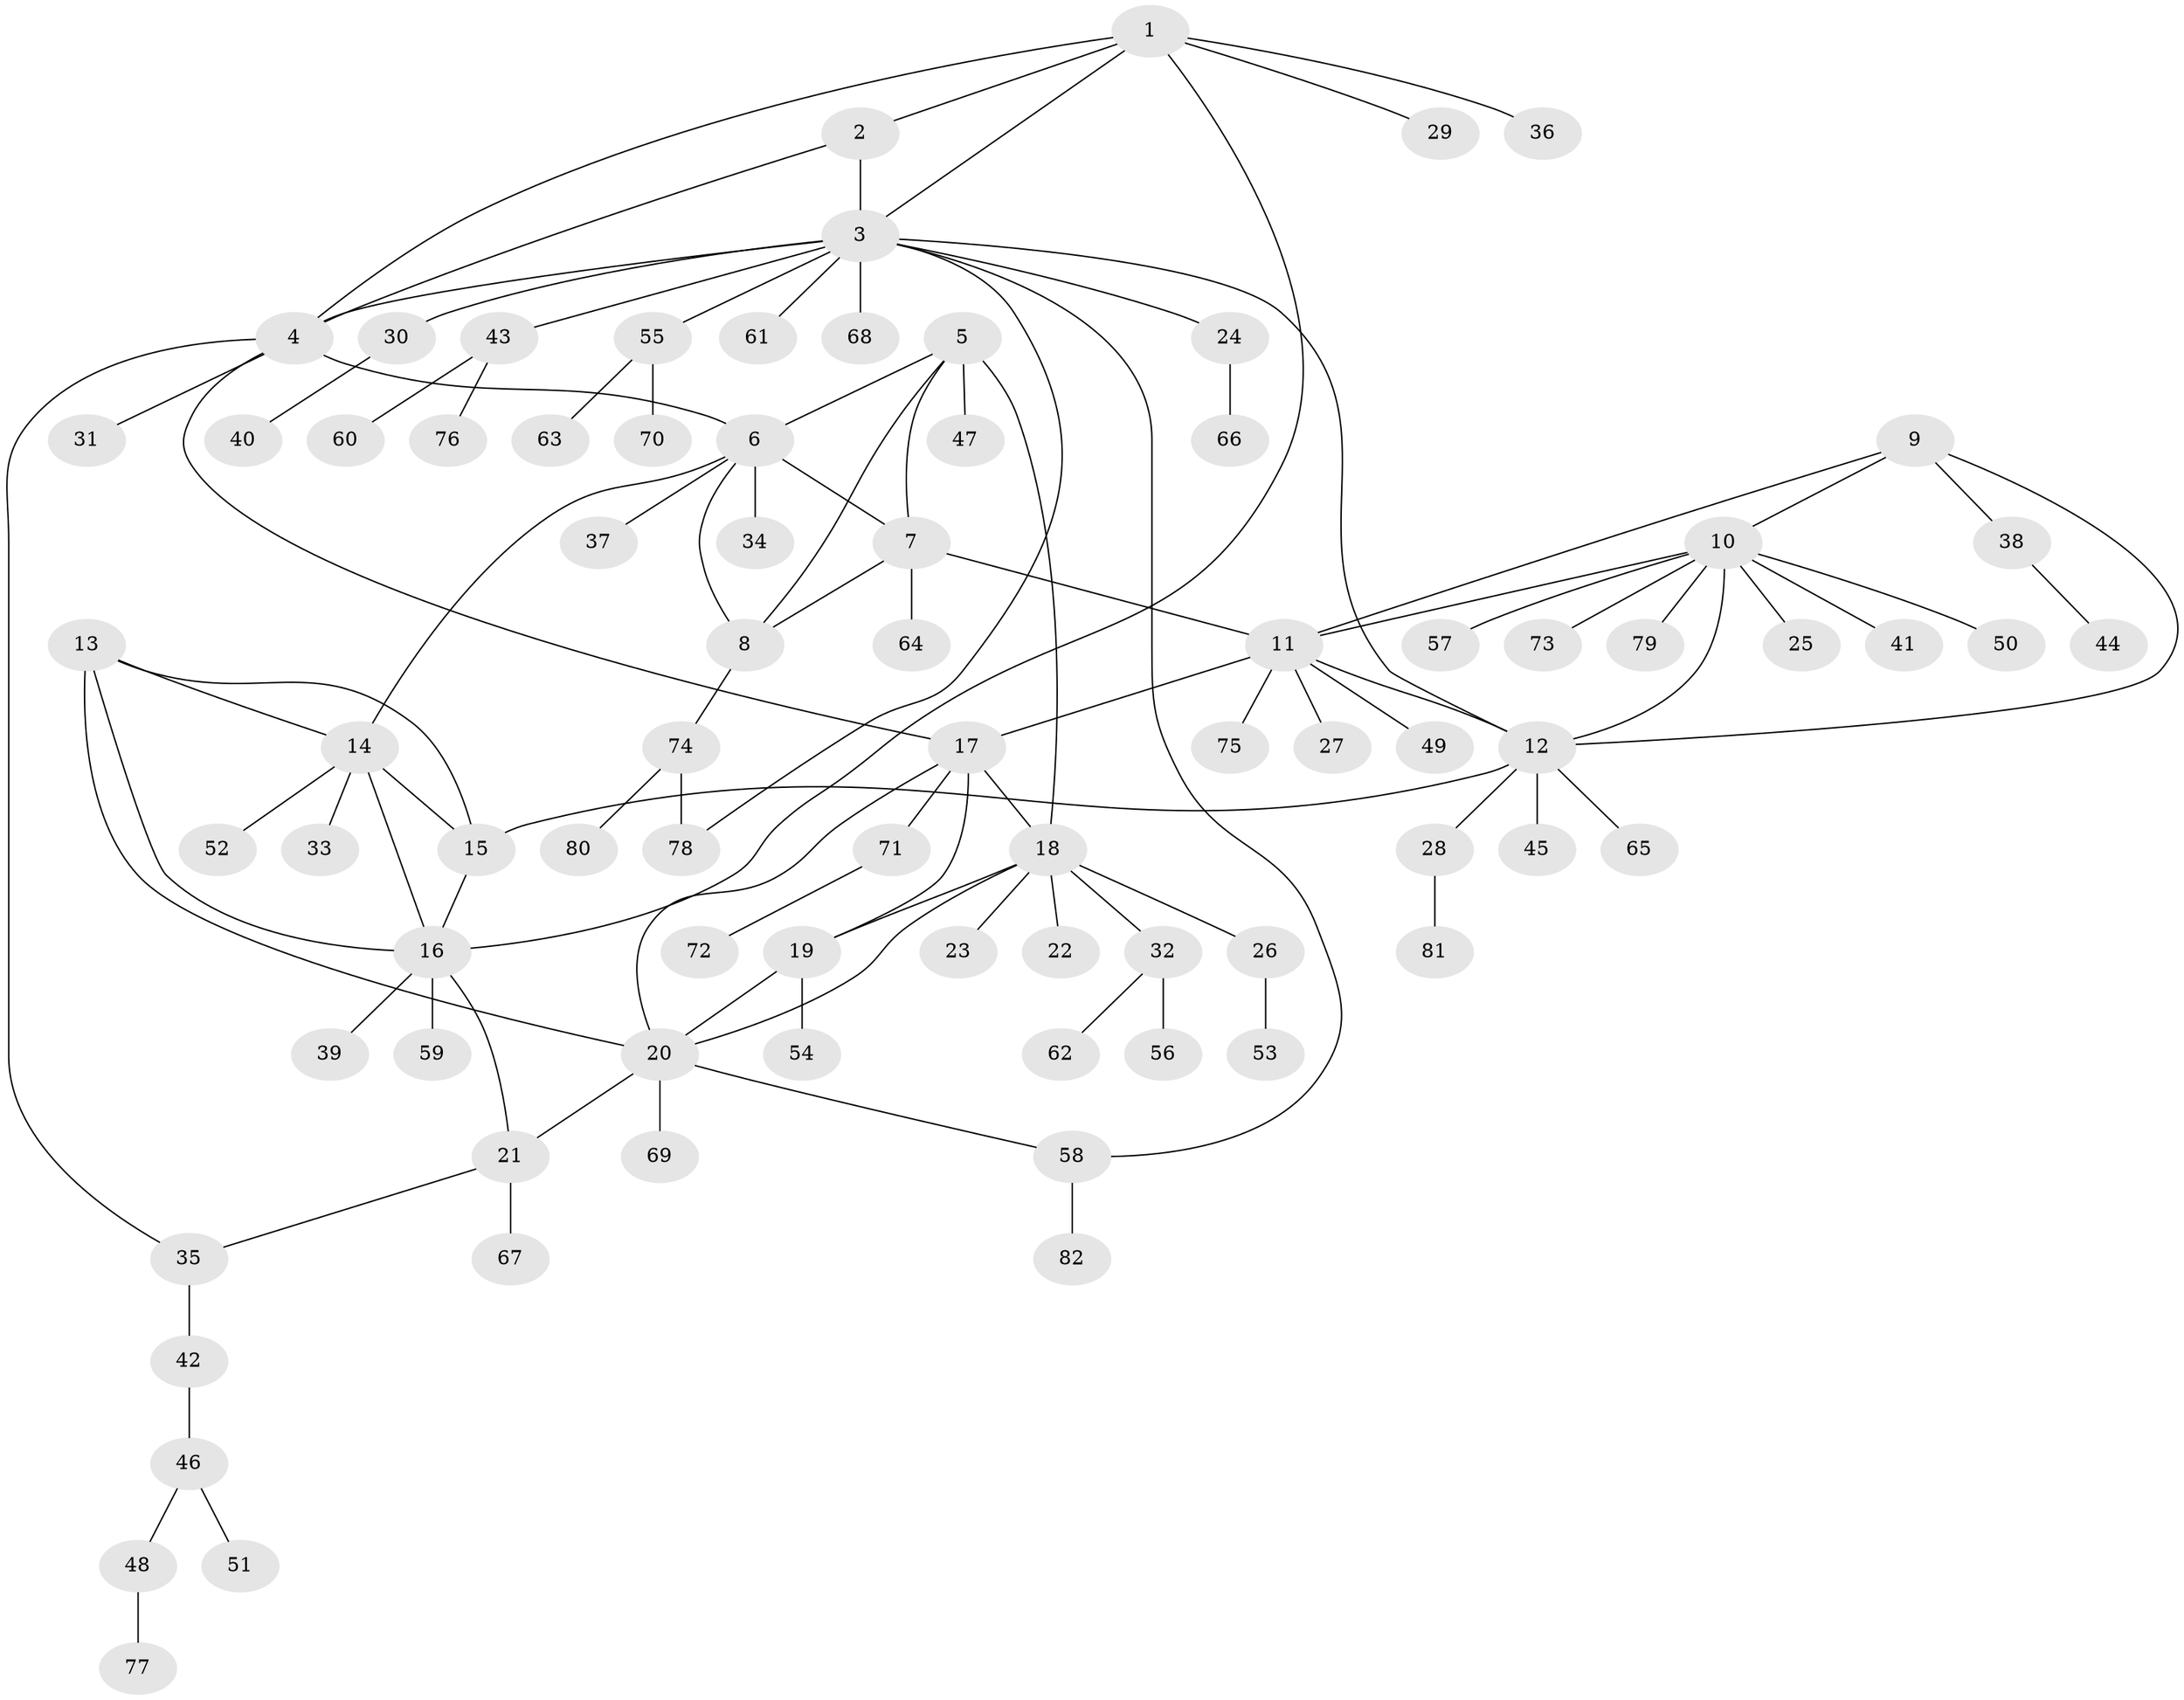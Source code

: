 // Generated by graph-tools (version 1.1) at 2025/16/03/09/25 04:16:03]
// undirected, 82 vertices, 106 edges
graph export_dot {
graph [start="1"]
  node [color=gray90,style=filled];
  1;
  2;
  3;
  4;
  5;
  6;
  7;
  8;
  9;
  10;
  11;
  12;
  13;
  14;
  15;
  16;
  17;
  18;
  19;
  20;
  21;
  22;
  23;
  24;
  25;
  26;
  27;
  28;
  29;
  30;
  31;
  32;
  33;
  34;
  35;
  36;
  37;
  38;
  39;
  40;
  41;
  42;
  43;
  44;
  45;
  46;
  47;
  48;
  49;
  50;
  51;
  52;
  53;
  54;
  55;
  56;
  57;
  58;
  59;
  60;
  61;
  62;
  63;
  64;
  65;
  66;
  67;
  68;
  69;
  70;
  71;
  72;
  73;
  74;
  75;
  76;
  77;
  78;
  79;
  80;
  81;
  82;
  1 -- 2;
  1 -- 3;
  1 -- 4;
  1 -- 16;
  1 -- 29;
  1 -- 36;
  2 -- 3;
  2 -- 4;
  3 -- 4;
  3 -- 12;
  3 -- 24;
  3 -- 30;
  3 -- 43;
  3 -- 55;
  3 -- 58;
  3 -- 61;
  3 -- 68;
  3 -- 78;
  4 -- 6;
  4 -- 17;
  4 -- 31;
  4 -- 35;
  5 -- 6;
  5 -- 7;
  5 -- 8;
  5 -- 18;
  5 -- 47;
  6 -- 7;
  6 -- 8;
  6 -- 14;
  6 -- 34;
  6 -- 37;
  7 -- 8;
  7 -- 11;
  7 -- 64;
  8 -- 74;
  9 -- 10;
  9 -- 11;
  9 -- 12;
  9 -- 38;
  10 -- 11;
  10 -- 12;
  10 -- 25;
  10 -- 41;
  10 -- 50;
  10 -- 57;
  10 -- 73;
  10 -- 79;
  11 -- 12;
  11 -- 17;
  11 -- 27;
  11 -- 49;
  11 -- 75;
  12 -- 15;
  12 -- 28;
  12 -- 45;
  12 -- 65;
  13 -- 14;
  13 -- 15;
  13 -- 16;
  13 -- 20;
  14 -- 15;
  14 -- 16;
  14 -- 33;
  14 -- 52;
  15 -- 16;
  16 -- 21;
  16 -- 39;
  16 -- 59;
  17 -- 18;
  17 -- 19;
  17 -- 20;
  17 -- 71;
  18 -- 19;
  18 -- 20;
  18 -- 22;
  18 -- 23;
  18 -- 26;
  18 -- 32;
  19 -- 20;
  19 -- 54;
  20 -- 21;
  20 -- 58;
  20 -- 69;
  21 -- 35;
  21 -- 67;
  24 -- 66;
  26 -- 53;
  28 -- 81;
  30 -- 40;
  32 -- 56;
  32 -- 62;
  35 -- 42;
  38 -- 44;
  42 -- 46;
  43 -- 60;
  43 -- 76;
  46 -- 48;
  46 -- 51;
  48 -- 77;
  55 -- 63;
  55 -- 70;
  58 -- 82;
  71 -- 72;
  74 -- 78;
  74 -- 80;
}
